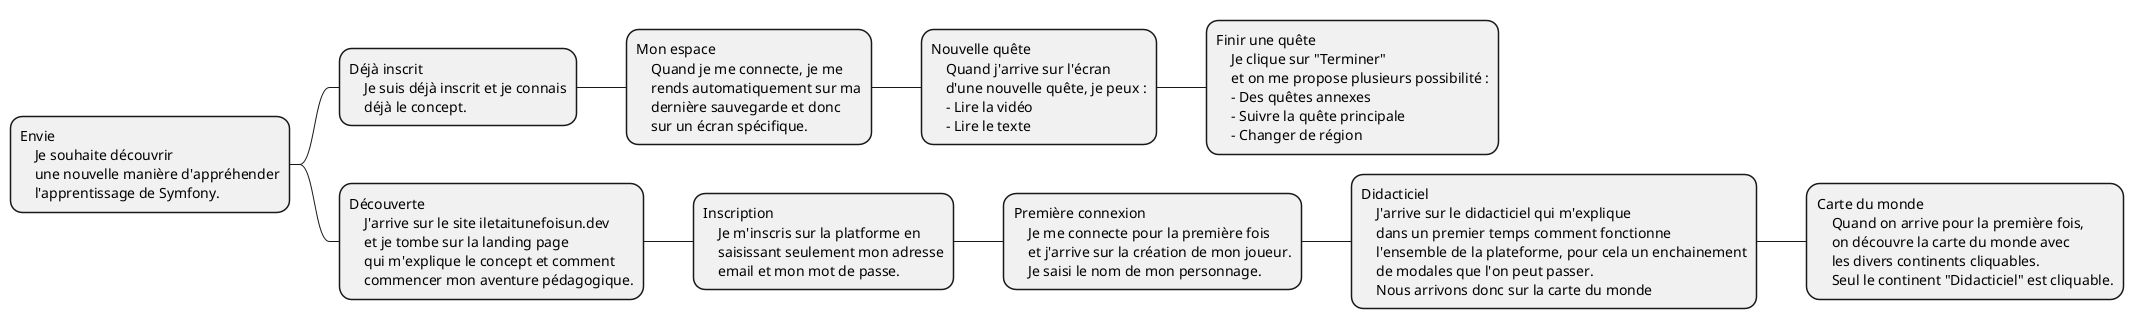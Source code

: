 @startmindmap

*:Envie
    Je souhaite découvrir
    une nouvelle manière d'appréhender
    l'apprentissage de Symfony.;

**:Déjà inscrit
    Je suis déjà inscrit et je connais
    déjà le concept.;

***:Mon espace
    Quand je me connecte, je me
    rends automatiquement sur ma
    dernière sauvegarde et donc
    sur un écran spécifique.;

****:Nouvelle quête
    Quand j'arrive sur l'écran
    d'une nouvelle quête, je peux :
    - Lire la vidéo
    - Lire le texte;

*****:Finir une quête
    Je clique sur "Terminer"
    et on me propose plusieurs possibilité :
    - Des quêtes annexes
    - Suivre la quête principale
    - Changer de région;

**:Découverte
    J'arrive sur le site iletaitunefoisun.dev
    et je tombe sur la landing page
    qui m'explique le concept et comment
    commencer mon aventure pédagogique.;

***:Inscription
    Je m'inscris sur la platforme en
    saisissant seulement mon adresse
    email et mon mot de passe.;

****:Première connexion
    Je me connecte pour la première fois
    et j'arrive sur la création de mon joueur.
    Je saisi le nom de mon personnage.;

*****:Didacticiel
    J'arrive sur le didacticiel qui m'explique
    dans un premier temps comment fonctionne
    l'ensemble de la plateforme, pour cela un enchainement
    de modales que l'on peut passer.
    Nous arrivons donc sur la carte du monde;

******:Carte du monde
    Quand on arrive pour la première fois,
    on découvre la carte du monde avec
    les divers continents cliquables.
    Seul le continent "Didacticiel" est cliquable.;

@endmindmap
